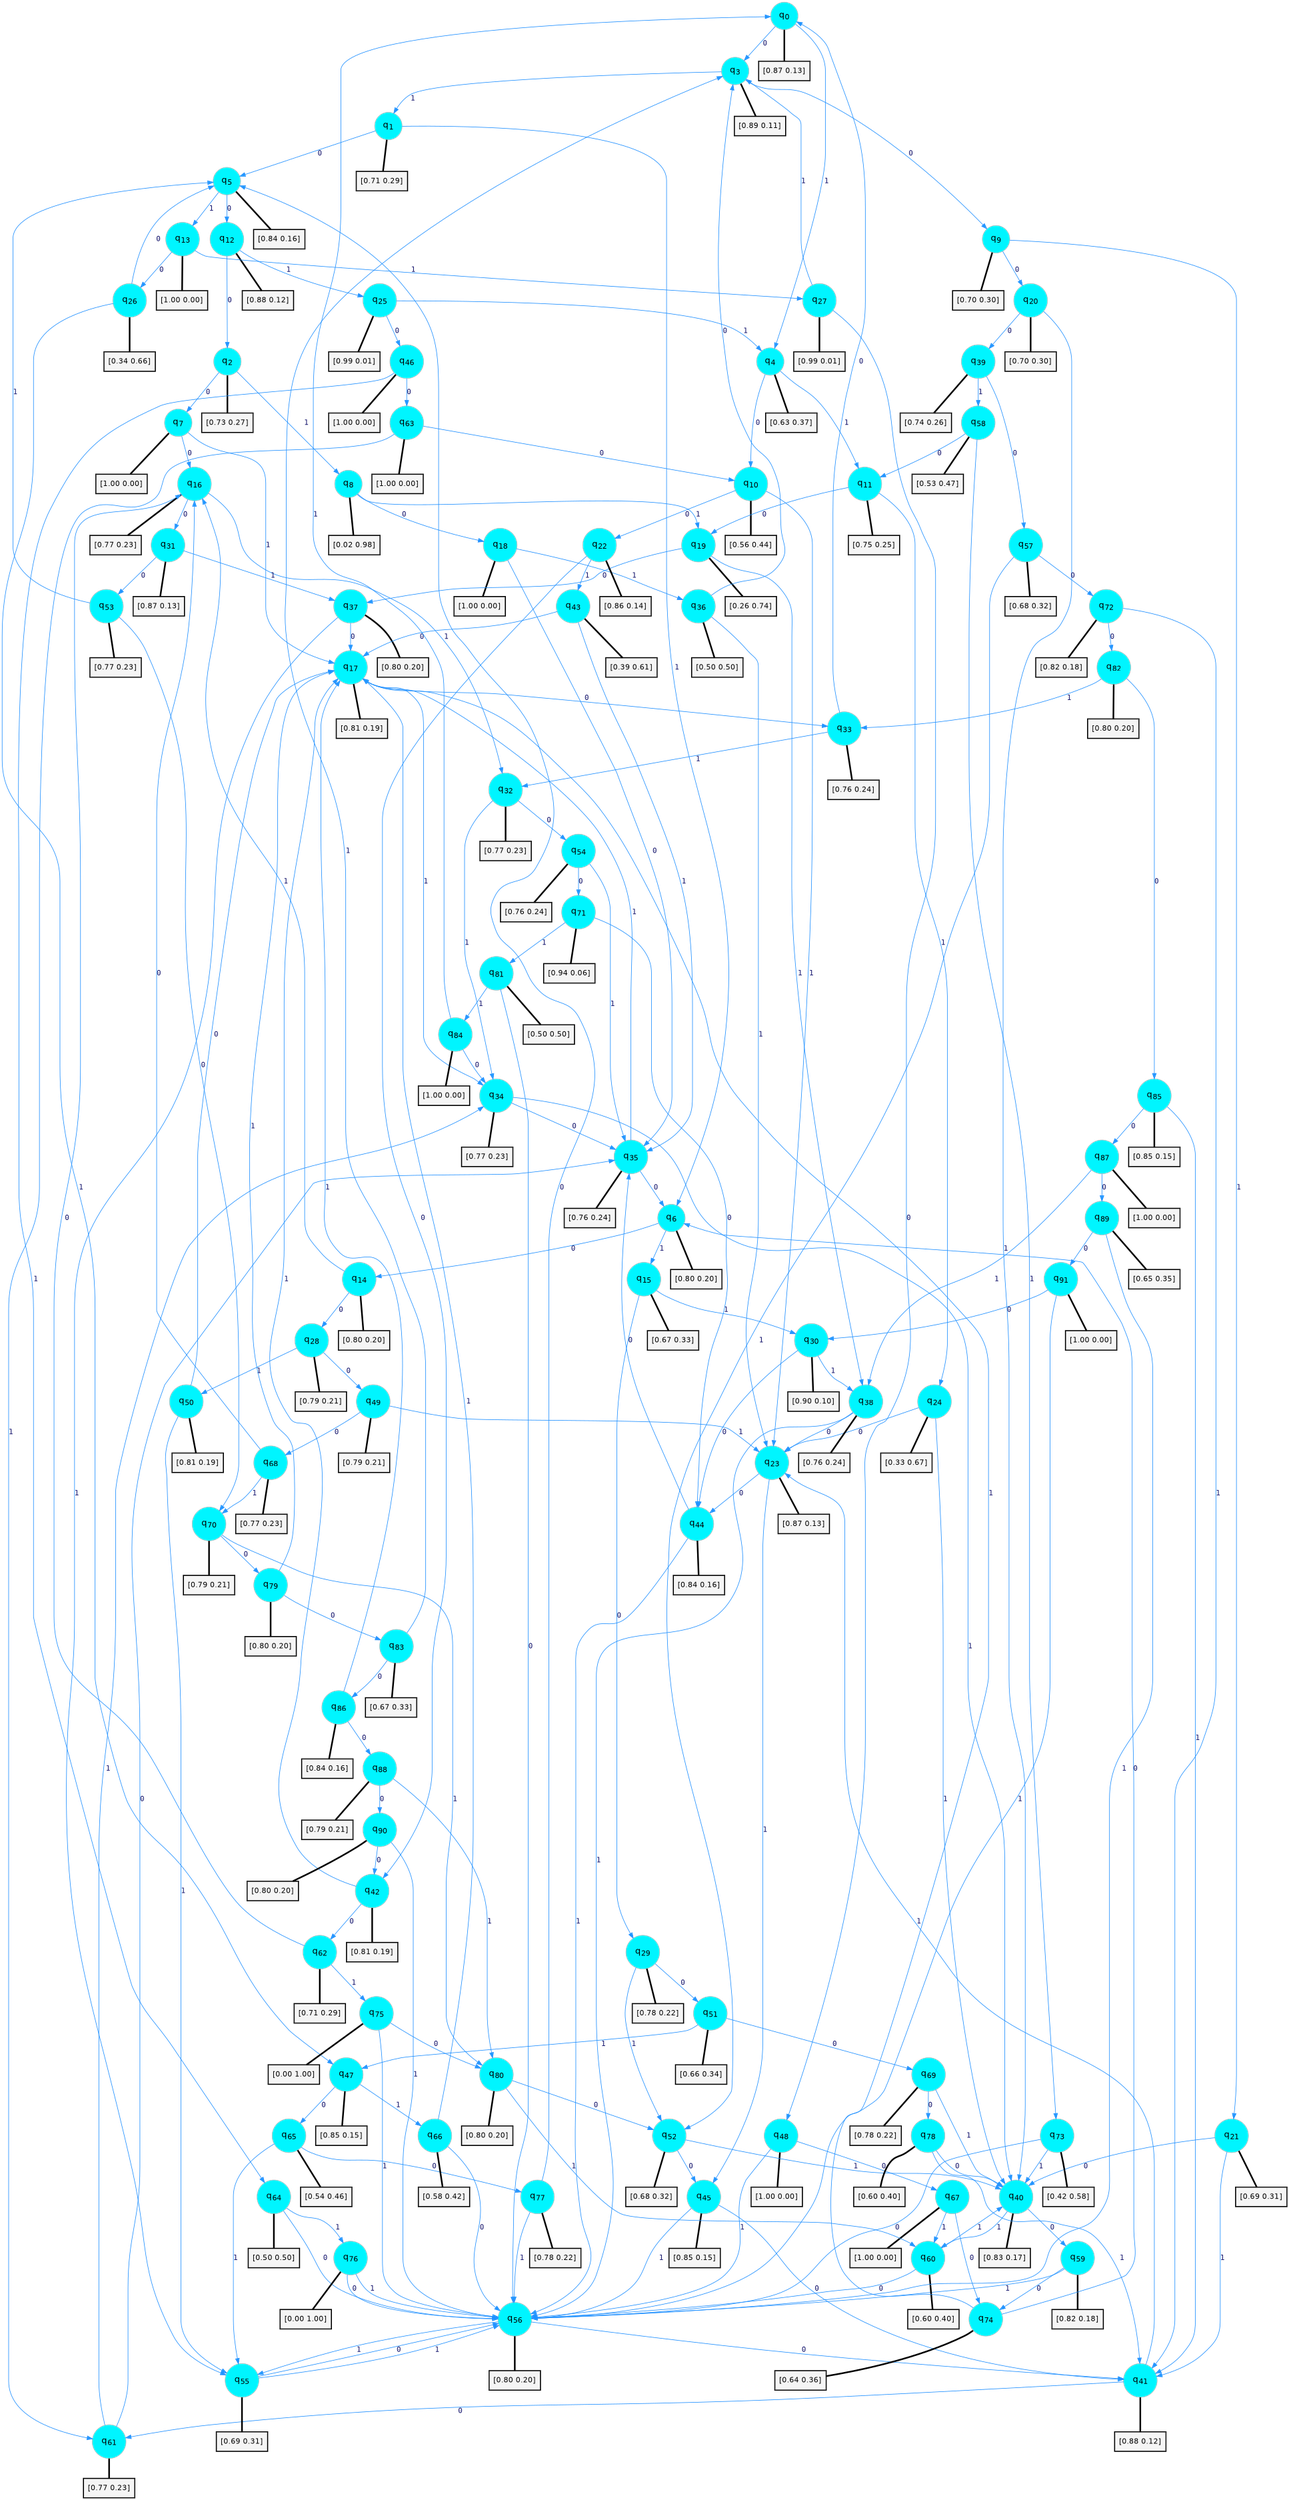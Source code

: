 digraph G {
graph [
bgcolor=transparent, dpi=300, rankdir=TD, size="40,25"];
node [
color=gray, fillcolor=turquoise1, fontcolor=black, fontname=Helvetica, fontsize=16, fontweight=bold, shape=circle, style=filled];
edge [
arrowsize=1, color=dodgerblue1, fontcolor=midnightblue, fontname=courier, fontweight=bold, penwidth=1, style=solid, weight=20];
0[label=<q<SUB>0</SUB>>];
1[label=<q<SUB>1</SUB>>];
2[label=<q<SUB>2</SUB>>];
3[label=<q<SUB>3</SUB>>];
4[label=<q<SUB>4</SUB>>];
5[label=<q<SUB>5</SUB>>];
6[label=<q<SUB>6</SUB>>];
7[label=<q<SUB>7</SUB>>];
8[label=<q<SUB>8</SUB>>];
9[label=<q<SUB>9</SUB>>];
10[label=<q<SUB>10</SUB>>];
11[label=<q<SUB>11</SUB>>];
12[label=<q<SUB>12</SUB>>];
13[label=<q<SUB>13</SUB>>];
14[label=<q<SUB>14</SUB>>];
15[label=<q<SUB>15</SUB>>];
16[label=<q<SUB>16</SUB>>];
17[label=<q<SUB>17</SUB>>];
18[label=<q<SUB>18</SUB>>];
19[label=<q<SUB>19</SUB>>];
20[label=<q<SUB>20</SUB>>];
21[label=<q<SUB>21</SUB>>];
22[label=<q<SUB>22</SUB>>];
23[label=<q<SUB>23</SUB>>];
24[label=<q<SUB>24</SUB>>];
25[label=<q<SUB>25</SUB>>];
26[label=<q<SUB>26</SUB>>];
27[label=<q<SUB>27</SUB>>];
28[label=<q<SUB>28</SUB>>];
29[label=<q<SUB>29</SUB>>];
30[label=<q<SUB>30</SUB>>];
31[label=<q<SUB>31</SUB>>];
32[label=<q<SUB>32</SUB>>];
33[label=<q<SUB>33</SUB>>];
34[label=<q<SUB>34</SUB>>];
35[label=<q<SUB>35</SUB>>];
36[label=<q<SUB>36</SUB>>];
37[label=<q<SUB>37</SUB>>];
38[label=<q<SUB>38</SUB>>];
39[label=<q<SUB>39</SUB>>];
40[label=<q<SUB>40</SUB>>];
41[label=<q<SUB>41</SUB>>];
42[label=<q<SUB>42</SUB>>];
43[label=<q<SUB>43</SUB>>];
44[label=<q<SUB>44</SUB>>];
45[label=<q<SUB>45</SUB>>];
46[label=<q<SUB>46</SUB>>];
47[label=<q<SUB>47</SUB>>];
48[label=<q<SUB>48</SUB>>];
49[label=<q<SUB>49</SUB>>];
50[label=<q<SUB>50</SUB>>];
51[label=<q<SUB>51</SUB>>];
52[label=<q<SUB>52</SUB>>];
53[label=<q<SUB>53</SUB>>];
54[label=<q<SUB>54</SUB>>];
55[label=<q<SUB>55</SUB>>];
56[label=<q<SUB>56</SUB>>];
57[label=<q<SUB>57</SUB>>];
58[label=<q<SUB>58</SUB>>];
59[label=<q<SUB>59</SUB>>];
60[label=<q<SUB>60</SUB>>];
61[label=<q<SUB>61</SUB>>];
62[label=<q<SUB>62</SUB>>];
63[label=<q<SUB>63</SUB>>];
64[label=<q<SUB>64</SUB>>];
65[label=<q<SUB>65</SUB>>];
66[label=<q<SUB>66</SUB>>];
67[label=<q<SUB>67</SUB>>];
68[label=<q<SUB>68</SUB>>];
69[label=<q<SUB>69</SUB>>];
70[label=<q<SUB>70</SUB>>];
71[label=<q<SUB>71</SUB>>];
72[label=<q<SUB>72</SUB>>];
73[label=<q<SUB>73</SUB>>];
74[label=<q<SUB>74</SUB>>];
75[label=<q<SUB>75</SUB>>];
76[label=<q<SUB>76</SUB>>];
77[label=<q<SUB>77</SUB>>];
78[label=<q<SUB>78</SUB>>];
79[label=<q<SUB>79</SUB>>];
80[label=<q<SUB>80</SUB>>];
81[label=<q<SUB>81</SUB>>];
82[label=<q<SUB>82</SUB>>];
83[label=<q<SUB>83</SUB>>];
84[label=<q<SUB>84</SUB>>];
85[label=<q<SUB>85</SUB>>];
86[label=<q<SUB>86</SUB>>];
87[label=<q<SUB>87</SUB>>];
88[label=<q<SUB>88</SUB>>];
89[label=<q<SUB>89</SUB>>];
90[label=<q<SUB>90</SUB>>];
91[label=<q<SUB>91</SUB>>];
92[label="[0.87 0.13]", shape=box,fontcolor=black, fontname=Helvetica, fontsize=14, penwidth=2, fillcolor=whitesmoke,color=black];
93[label="[0.71 0.29]", shape=box,fontcolor=black, fontname=Helvetica, fontsize=14, penwidth=2, fillcolor=whitesmoke,color=black];
94[label="[0.73 0.27]", shape=box,fontcolor=black, fontname=Helvetica, fontsize=14, penwidth=2, fillcolor=whitesmoke,color=black];
95[label="[0.89 0.11]", shape=box,fontcolor=black, fontname=Helvetica, fontsize=14, penwidth=2, fillcolor=whitesmoke,color=black];
96[label="[0.63 0.37]", shape=box,fontcolor=black, fontname=Helvetica, fontsize=14, penwidth=2, fillcolor=whitesmoke,color=black];
97[label="[0.84 0.16]", shape=box,fontcolor=black, fontname=Helvetica, fontsize=14, penwidth=2, fillcolor=whitesmoke,color=black];
98[label="[0.80 0.20]", shape=box,fontcolor=black, fontname=Helvetica, fontsize=14, penwidth=2, fillcolor=whitesmoke,color=black];
99[label="[1.00 0.00]", shape=box,fontcolor=black, fontname=Helvetica, fontsize=14, penwidth=2, fillcolor=whitesmoke,color=black];
100[label="[0.02 0.98]", shape=box,fontcolor=black, fontname=Helvetica, fontsize=14, penwidth=2, fillcolor=whitesmoke,color=black];
101[label="[0.70 0.30]", shape=box,fontcolor=black, fontname=Helvetica, fontsize=14, penwidth=2, fillcolor=whitesmoke,color=black];
102[label="[0.56 0.44]", shape=box,fontcolor=black, fontname=Helvetica, fontsize=14, penwidth=2, fillcolor=whitesmoke,color=black];
103[label="[0.75 0.25]", shape=box,fontcolor=black, fontname=Helvetica, fontsize=14, penwidth=2, fillcolor=whitesmoke,color=black];
104[label="[0.88 0.12]", shape=box,fontcolor=black, fontname=Helvetica, fontsize=14, penwidth=2, fillcolor=whitesmoke,color=black];
105[label="[1.00 0.00]", shape=box,fontcolor=black, fontname=Helvetica, fontsize=14, penwidth=2, fillcolor=whitesmoke,color=black];
106[label="[0.80 0.20]", shape=box,fontcolor=black, fontname=Helvetica, fontsize=14, penwidth=2, fillcolor=whitesmoke,color=black];
107[label="[0.67 0.33]", shape=box,fontcolor=black, fontname=Helvetica, fontsize=14, penwidth=2, fillcolor=whitesmoke,color=black];
108[label="[0.77 0.23]", shape=box,fontcolor=black, fontname=Helvetica, fontsize=14, penwidth=2, fillcolor=whitesmoke,color=black];
109[label="[0.81 0.19]", shape=box,fontcolor=black, fontname=Helvetica, fontsize=14, penwidth=2, fillcolor=whitesmoke,color=black];
110[label="[1.00 0.00]", shape=box,fontcolor=black, fontname=Helvetica, fontsize=14, penwidth=2, fillcolor=whitesmoke,color=black];
111[label="[0.26 0.74]", shape=box,fontcolor=black, fontname=Helvetica, fontsize=14, penwidth=2, fillcolor=whitesmoke,color=black];
112[label="[0.70 0.30]", shape=box,fontcolor=black, fontname=Helvetica, fontsize=14, penwidth=2, fillcolor=whitesmoke,color=black];
113[label="[0.69 0.31]", shape=box,fontcolor=black, fontname=Helvetica, fontsize=14, penwidth=2, fillcolor=whitesmoke,color=black];
114[label="[0.86 0.14]", shape=box,fontcolor=black, fontname=Helvetica, fontsize=14, penwidth=2, fillcolor=whitesmoke,color=black];
115[label="[0.87 0.13]", shape=box,fontcolor=black, fontname=Helvetica, fontsize=14, penwidth=2, fillcolor=whitesmoke,color=black];
116[label="[0.33 0.67]", shape=box,fontcolor=black, fontname=Helvetica, fontsize=14, penwidth=2, fillcolor=whitesmoke,color=black];
117[label="[0.99 0.01]", shape=box,fontcolor=black, fontname=Helvetica, fontsize=14, penwidth=2, fillcolor=whitesmoke,color=black];
118[label="[0.34 0.66]", shape=box,fontcolor=black, fontname=Helvetica, fontsize=14, penwidth=2, fillcolor=whitesmoke,color=black];
119[label="[0.99 0.01]", shape=box,fontcolor=black, fontname=Helvetica, fontsize=14, penwidth=2, fillcolor=whitesmoke,color=black];
120[label="[0.79 0.21]", shape=box,fontcolor=black, fontname=Helvetica, fontsize=14, penwidth=2, fillcolor=whitesmoke,color=black];
121[label="[0.78 0.22]", shape=box,fontcolor=black, fontname=Helvetica, fontsize=14, penwidth=2, fillcolor=whitesmoke,color=black];
122[label="[0.90 0.10]", shape=box,fontcolor=black, fontname=Helvetica, fontsize=14, penwidth=2, fillcolor=whitesmoke,color=black];
123[label="[0.87 0.13]", shape=box,fontcolor=black, fontname=Helvetica, fontsize=14, penwidth=2, fillcolor=whitesmoke,color=black];
124[label="[0.77 0.23]", shape=box,fontcolor=black, fontname=Helvetica, fontsize=14, penwidth=2, fillcolor=whitesmoke,color=black];
125[label="[0.76 0.24]", shape=box,fontcolor=black, fontname=Helvetica, fontsize=14, penwidth=2, fillcolor=whitesmoke,color=black];
126[label="[0.77 0.23]", shape=box,fontcolor=black, fontname=Helvetica, fontsize=14, penwidth=2, fillcolor=whitesmoke,color=black];
127[label="[0.76 0.24]", shape=box,fontcolor=black, fontname=Helvetica, fontsize=14, penwidth=2, fillcolor=whitesmoke,color=black];
128[label="[0.50 0.50]", shape=box,fontcolor=black, fontname=Helvetica, fontsize=14, penwidth=2, fillcolor=whitesmoke,color=black];
129[label="[0.80 0.20]", shape=box,fontcolor=black, fontname=Helvetica, fontsize=14, penwidth=2, fillcolor=whitesmoke,color=black];
130[label="[0.76 0.24]", shape=box,fontcolor=black, fontname=Helvetica, fontsize=14, penwidth=2, fillcolor=whitesmoke,color=black];
131[label="[0.74 0.26]", shape=box,fontcolor=black, fontname=Helvetica, fontsize=14, penwidth=2, fillcolor=whitesmoke,color=black];
132[label="[0.83 0.17]", shape=box,fontcolor=black, fontname=Helvetica, fontsize=14, penwidth=2, fillcolor=whitesmoke,color=black];
133[label="[0.88 0.12]", shape=box,fontcolor=black, fontname=Helvetica, fontsize=14, penwidth=2, fillcolor=whitesmoke,color=black];
134[label="[0.81 0.19]", shape=box,fontcolor=black, fontname=Helvetica, fontsize=14, penwidth=2, fillcolor=whitesmoke,color=black];
135[label="[0.39 0.61]", shape=box,fontcolor=black, fontname=Helvetica, fontsize=14, penwidth=2, fillcolor=whitesmoke,color=black];
136[label="[0.84 0.16]", shape=box,fontcolor=black, fontname=Helvetica, fontsize=14, penwidth=2, fillcolor=whitesmoke,color=black];
137[label="[0.85 0.15]", shape=box,fontcolor=black, fontname=Helvetica, fontsize=14, penwidth=2, fillcolor=whitesmoke,color=black];
138[label="[1.00 0.00]", shape=box,fontcolor=black, fontname=Helvetica, fontsize=14, penwidth=2, fillcolor=whitesmoke,color=black];
139[label="[0.85 0.15]", shape=box,fontcolor=black, fontname=Helvetica, fontsize=14, penwidth=2, fillcolor=whitesmoke,color=black];
140[label="[1.00 0.00]", shape=box,fontcolor=black, fontname=Helvetica, fontsize=14, penwidth=2, fillcolor=whitesmoke,color=black];
141[label="[0.79 0.21]", shape=box,fontcolor=black, fontname=Helvetica, fontsize=14, penwidth=2, fillcolor=whitesmoke,color=black];
142[label="[0.81 0.19]", shape=box,fontcolor=black, fontname=Helvetica, fontsize=14, penwidth=2, fillcolor=whitesmoke,color=black];
143[label="[0.66 0.34]", shape=box,fontcolor=black, fontname=Helvetica, fontsize=14, penwidth=2, fillcolor=whitesmoke,color=black];
144[label="[0.68 0.32]", shape=box,fontcolor=black, fontname=Helvetica, fontsize=14, penwidth=2, fillcolor=whitesmoke,color=black];
145[label="[0.77 0.23]", shape=box,fontcolor=black, fontname=Helvetica, fontsize=14, penwidth=2, fillcolor=whitesmoke,color=black];
146[label="[0.76 0.24]", shape=box,fontcolor=black, fontname=Helvetica, fontsize=14, penwidth=2, fillcolor=whitesmoke,color=black];
147[label="[0.69 0.31]", shape=box,fontcolor=black, fontname=Helvetica, fontsize=14, penwidth=2, fillcolor=whitesmoke,color=black];
148[label="[0.80 0.20]", shape=box,fontcolor=black, fontname=Helvetica, fontsize=14, penwidth=2, fillcolor=whitesmoke,color=black];
149[label="[0.68 0.32]", shape=box,fontcolor=black, fontname=Helvetica, fontsize=14, penwidth=2, fillcolor=whitesmoke,color=black];
150[label="[0.53 0.47]", shape=box,fontcolor=black, fontname=Helvetica, fontsize=14, penwidth=2, fillcolor=whitesmoke,color=black];
151[label="[0.82 0.18]", shape=box,fontcolor=black, fontname=Helvetica, fontsize=14, penwidth=2, fillcolor=whitesmoke,color=black];
152[label="[0.60 0.40]", shape=box,fontcolor=black, fontname=Helvetica, fontsize=14, penwidth=2, fillcolor=whitesmoke,color=black];
153[label="[0.77 0.23]", shape=box,fontcolor=black, fontname=Helvetica, fontsize=14, penwidth=2, fillcolor=whitesmoke,color=black];
154[label="[0.71 0.29]", shape=box,fontcolor=black, fontname=Helvetica, fontsize=14, penwidth=2, fillcolor=whitesmoke,color=black];
155[label="[1.00 0.00]", shape=box,fontcolor=black, fontname=Helvetica, fontsize=14, penwidth=2, fillcolor=whitesmoke,color=black];
156[label="[0.50 0.50]", shape=box,fontcolor=black, fontname=Helvetica, fontsize=14, penwidth=2, fillcolor=whitesmoke,color=black];
157[label="[0.54 0.46]", shape=box,fontcolor=black, fontname=Helvetica, fontsize=14, penwidth=2, fillcolor=whitesmoke,color=black];
158[label="[0.58 0.42]", shape=box,fontcolor=black, fontname=Helvetica, fontsize=14, penwidth=2, fillcolor=whitesmoke,color=black];
159[label="[1.00 0.00]", shape=box,fontcolor=black, fontname=Helvetica, fontsize=14, penwidth=2, fillcolor=whitesmoke,color=black];
160[label="[0.77 0.23]", shape=box,fontcolor=black, fontname=Helvetica, fontsize=14, penwidth=2, fillcolor=whitesmoke,color=black];
161[label="[0.78 0.22]", shape=box,fontcolor=black, fontname=Helvetica, fontsize=14, penwidth=2, fillcolor=whitesmoke,color=black];
162[label="[0.79 0.21]", shape=box,fontcolor=black, fontname=Helvetica, fontsize=14, penwidth=2, fillcolor=whitesmoke,color=black];
163[label="[0.94 0.06]", shape=box,fontcolor=black, fontname=Helvetica, fontsize=14, penwidth=2, fillcolor=whitesmoke,color=black];
164[label="[0.82 0.18]", shape=box,fontcolor=black, fontname=Helvetica, fontsize=14, penwidth=2, fillcolor=whitesmoke,color=black];
165[label="[0.42 0.58]", shape=box,fontcolor=black, fontname=Helvetica, fontsize=14, penwidth=2, fillcolor=whitesmoke,color=black];
166[label="[0.64 0.36]", shape=box,fontcolor=black, fontname=Helvetica, fontsize=14, penwidth=2, fillcolor=whitesmoke,color=black];
167[label="[0.00 1.00]", shape=box,fontcolor=black, fontname=Helvetica, fontsize=14, penwidth=2, fillcolor=whitesmoke,color=black];
168[label="[0.00 1.00]", shape=box,fontcolor=black, fontname=Helvetica, fontsize=14, penwidth=2, fillcolor=whitesmoke,color=black];
169[label="[0.78 0.22]", shape=box,fontcolor=black, fontname=Helvetica, fontsize=14, penwidth=2, fillcolor=whitesmoke,color=black];
170[label="[0.60 0.40]", shape=box,fontcolor=black, fontname=Helvetica, fontsize=14, penwidth=2, fillcolor=whitesmoke,color=black];
171[label="[0.80 0.20]", shape=box,fontcolor=black, fontname=Helvetica, fontsize=14, penwidth=2, fillcolor=whitesmoke,color=black];
172[label="[0.80 0.20]", shape=box,fontcolor=black, fontname=Helvetica, fontsize=14, penwidth=2, fillcolor=whitesmoke,color=black];
173[label="[0.50 0.50]", shape=box,fontcolor=black, fontname=Helvetica, fontsize=14, penwidth=2, fillcolor=whitesmoke,color=black];
174[label="[0.80 0.20]", shape=box,fontcolor=black, fontname=Helvetica, fontsize=14, penwidth=2, fillcolor=whitesmoke,color=black];
175[label="[0.67 0.33]", shape=box,fontcolor=black, fontname=Helvetica, fontsize=14, penwidth=2, fillcolor=whitesmoke,color=black];
176[label="[1.00 0.00]", shape=box,fontcolor=black, fontname=Helvetica, fontsize=14, penwidth=2, fillcolor=whitesmoke,color=black];
177[label="[0.85 0.15]", shape=box,fontcolor=black, fontname=Helvetica, fontsize=14, penwidth=2, fillcolor=whitesmoke,color=black];
178[label="[0.84 0.16]", shape=box,fontcolor=black, fontname=Helvetica, fontsize=14, penwidth=2, fillcolor=whitesmoke,color=black];
179[label="[1.00 0.00]", shape=box,fontcolor=black, fontname=Helvetica, fontsize=14, penwidth=2, fillcolor=whitesmoke,color=black];
180[label="[0.79 0.21]", shape=box,fontcolor=black, fontname=Helvetica, fontsize=14, penwidth=2, fillcolor=whitesmoke,color=black];
181[label="[0.65 0.35]", shape=box,fontcolor=black, fontname=Helvetica, fontsize=14, penwidth=2, fillcolor=whitesmoke,color=black];
182[label="[0.80 0.20]", shape=box,fontcolor=black, fontname=Helvetica, fontsize=14, penwidth=2, fillcolor=whitesmoke,color=black];
183[label="[1.00 0.00]", shape=box,fontcolor=black, fontname=Helvetica, fontsize=14, penwidth=2, fillcolor=whitesmoke,color=black];
0->3 [label=0];
0->4 [label=1];
0->92 [arrowhead=none, penwidth=3,color=black];
1->5 [label=0];
1->6 [label=1];
1->93 [arrowhead=none, penwidth=3,color=black];
2->7 [label=0];
2->8 [label=1];
2->94 [arrowhead=none, penwidth=3,color=black];
3->9 [label=0];
3->1 [label=1];
3->95 [arrowhead=none, penwidth=3,color=black];
4->10 [label=0];
4->11 [label=1];
4->96 [arrowhead=none, penwidth=3,color=black];
5->12 [label=0];
5->13 [label=1];
5->97 [arrowhead=none, penwidth=3,color=black];
6->14 [label=0];
6->15 [label=1];
6->98 [arrowhead=none, penwidth=3,color=black];
7->16 [label=0];
7->17 [label=1];
7->99 [arrowhead=none, penwidth=3,color=black];
8->18 [label=0];
8->19 [label=1];
8->100 [arrowhead=none, penwidth=3,color=black];
9->20 [label=0];
9->21 [label=1];
9->101 [arrowhead=none, penwidth=3,color=black];
10->22 [label=0];
10->23 [label=1];
10->102 [arrowhead=none, penwidth=3,color=black];
11->19 [label=0];
11->24 [label=1];
11->103 [arrowhead=none, penwidth=3,color=black];
12->2 [label=0];
12->25 [label=1];
12->104 [arrowhead=none, penwidth=3,color=black];
13->26 [label=0];
13->27 [label=1];
13->105 [arrowhead=none, penwidth=3,color=black];
14->28 [label=0];
14->16 [label=1];
14->106 [arrowhead=none, penwidth=3,color=black];
15->29 [label=0];
15->30 [label=1];
15->107 [arrowhead=none, penwidth=3,color=black];
16->31 [label=0];
16->32 [label=1];
16->108 [arrowhead=none, penwidth=3,color=black];
17->33 [label=0];
17->34 [label=1];
17->109 [arrowhead=none, penwidth=3,color=black];
18->35 [label=0];
18->36 [label=1];
18->110 [arrowhead=none, penwidth=3,color=black];
19->37 [label=0];
19->38 [label=1];
19->111 [arrowhead=none, penwidth=3,color=black];
20->39 [label=0];
20->40 [label=1];
20->112 [arrowhead=none, penwidth=3,color=black];
21->40 [label=0];
21->41 [label=1];
21->113 [arrowhead=none, penwidth=3,color=black];
22->42 [label=0];
22->43 [label=1];
22->114 [arrowhead=none, penwidth=3,color=black];
23->44 [label=0];
23->45 [label=1];
23->115 [arrowhead=none, penwidth=3,color=black];
24->23 [label=0];
24->40 [label=1];
24->116 [arrowhead=none, penwidth=3,color=black];
25->46 [label=0];
25->4 [label=1];
25->117 [arrowhead=none, penwidth=3,color=black];
26->5 [label=0];
26->47 [label=1];
26->118 [arrowhead=none, penwidth=3,color=black];
27->48 [label=0];
27->3 [label=1];
27->119 [arrowhead=none, penwidth=3,color=black];
28->49 [label=0];
28->50 [label=1];
28->120 [arrowhead=none, penwidth=3,color=black];
29->51 [label=0];
29->52 [label=1];
29->121 [arrowhead=none, penwidth=3,color=black];
30->44 [label=0];
30->38 [label=1];
30->122 [arrowhead=none, penwidth=3,color=black];
31->53 [label=0];
31->37 [label=1];
31->123 [arrowhead=none, penwidth=3,color=black];
32->54 [label=0];
32->34 [label=1];
32->124 [arrowhead=none, penwidth=3,color=black];
33->0 [label=0];
33->32 [label=1];
33->125 [arrowhead=none, penwidth=3,color=black];
34->35 [label=0];
34->40 [label=1];
34->126 [arrowhead=none, penwidth=3,color=black];
35->6 [label=0];
35->17 [label=1];
35->127 [arrowhead=none, penwidth=3,color=black];
36->3 [label=0];
36->23 [label=1];
36->128 [arrowhead=none, penwidth=3,color=black];
37->17 [label=0];
37->55 [label=1];
37->129 [arrowhead=none, penwidth=3,color=black];
38->23 [label=0];
38->56 [label=1];
38->130 [arrowhead=none, penwidth=3,color=black];
39->57 [label=0];
39->58 [label=1];
39->131 [arrowhead=none, penwidth=3,color=black];
40->59 [label=0];
40->60 [label=1];
40->132 [arrowhead=none, penwidth=3,color=black];
41->61 [label=0];
41->23 [label=1];
41->133 [arrowhead=none, penwidth=3,color=black];
42->62 [label=0];
42->17 [label=1];
42->134 [arrowhead=none, penwidth=3,color=black];
43->17 [label=0];
43->35 [label=1];
43->135 [arrowhead=none, penwidth=3,color=black];
44->35 [label=0];
44->56 [label=1];
44->136 [arrowhead=none, penwidth=3,color=black];
45->41 [label=0];
45->56 [label=1];
45->137 [arrowhead=none, penwidth=3,color=black];
46->63 [label=0];
46->64 [label=1];
46->138 [arrowhead=none, penwidth=3,color=black];
47->65 [label=0];
47->66 [label=1];
47->139 [arrowhead=none, penwidth=3,color=black];
48->67 [label=0];
48->56 [label=1];
48->140 [arrowhead=none, penwidth=3,color=black];
49->68 [label=0];
49->23 [label=1];
49->141 [arrowhead=none, penwidth=3,color=black];
50->17 [label=0];
50->55 [label=1];
50->142 [arrowhead=none, penwidth=3,color=black];
51->69 [label=0];
51->47 [label=1];
51->143 [arrowhead=none, penwidth=3,color=black];
52->45 [label=0];
52->40 [label=1];
52->144 [arrowhead=none, penwidth=3,color=black];
53->70 [label=0];
53->5 [label=1];
53->145 [arrowhead=none, penwidth=3,color=black];
54->71 [label=0];
54->35 [label=1];
54->146 [arrowhead=none, penwidth=3,color=black];
55->56 [label=0];
55->56 [label=1];
55->147 [arrowhead=none, penwidth=3,color=black];
56->41 [label=0];
56->55 [label=1];
56->148 [arrowhead=none, penwidth=3,color=black];
57->72 [label=0];
57->52 [label=1];
57->149 [arrowhead=none, penwidth=3,color=black];
58->11 [label=0];
58->73 [label=1];
58->150 [arrowhead=none, penwidth=3,color=black];
59->74 [label=0];
59->56 [label=1];
59->151 [arrowhead=none, penwidth=3,color=black];
60->56 [label=0];
60->40 [label=1];
60->152 [arrowhead=none, penwidth=3,color=black];
61->35 [label=0];
61->34 [label=1];
61->153 [arrowhead=none, penwidth=3,color=black];
62->16 [label=0];
62->75 [label=1];
62->154 [arrowhead=none, penwidth=3,color=black];
63->10 [label=0];
63->61 [label=1];
63->155 [arrowhead=none, penwidth=3,color=black];
64->56 [label=0];
64->76 [label=1];
64->156 [arrowhead=none, penwidth=3,color=black];
65->77 [label=0];
65->55 [label=1];
65->157 [arrowhead=none, penwidth=3,color=black];
66->56 [label=0];
66->17 [label=1];
66->158 [arrowhead=none, penwidth=3,color=black];
67->74 [label=0];
67->60 [label=1];
67->159 [arrowhead=none, penwidth=3,color=black];
68->16 [label=0];
68->70 [label=1];
68->160 [arrowhead=none, penwidth=3,color=black];
69->78 [label=0];
69->40 [label=1];
69->161 [arrowhead=none, penwidth=3,color=black];
70->79 [label=0];
70->80 [label=1];
70->162 [arrowhead=none, penwidth=3,color=black];
71->44 [label=0];
71->81 [label=1];
71->163 [arrowhead=none, penwidth=3,color=black];
72->82 [label=0];
72->41 [label=1];
72->164 [arrowhead=none, penwidth=3,color=black];
73->56 [label=0];
73->40 [label=1];
73->165 [arrowhead=none, penwidth=3,color=black];
74->6 [label=0];
74->17 [label=1];
74->166 [arrowhead=none, penwidth=3,color=black];
75->80 [label=0];
75->56 [label=1];
75->167 [arrowhead=none, penwidth=3,color=black];
76->56 [label=0];
76->56 [label=1];
76->168 [arrowhead=none, penwidth=3,color=black];
77->5 [label=0];
77->56 [label=1];
77->169 [arrowhead=none, penwidth=3,color=black];
78->40 [label=0];
78->41 [label=1];
78->170 [arrowhead=none, penwidth=3,color=black];
79->83 [label=0];
79->17 [label=1];
79->171 [arrowhead=none, penwidth=3,color=black];
80->52 [label=0];
80->60 [label=1];
80->172 [arrowhead=none, penwidth=3,color=black];
81->56 [label=0];
81->84 [label=1];
81->173 [arrowhead=none, penwidth=3,color=black];
82->85 [label=0];
82->33 [label=1];
82->174 [arrowhead=none, penwidth=3,color=black];
83->86 [label=0];
83->3 [label=1];
83->175 [arrowhead=none, penwidth=3,color=black];
84->34 [label=0];
84->0 [label=1];
84->176 [arrowhead=none, penwidth=3,color=black];
85->87 [label=0];
85->41 [label=1];
85->177 [arrowhead=none, penwidth=3,color=black];
86->88 [label=0];
86->17 [label=1];
86->178 [arrowhead=none, penwidth=3,color=black];
87->89 [label=0];
87->38 [label=1];
87->179 [arrowhead=none, penwidth=3,color=black];
88->90 [label=0];
88->80 [label=1];
88->180 [arrowhead=none, penwidth=3,color=black];
89->91 [label=0];
89->56 [label=1];
89->181 [arrowhead=none, penwidth=3,color=black];
90->42 [label=0];
90->56 [label=1];
90->182 [arrowhead=none, penwidth=3,color=black];
91->30 [label=0];
91->56 [label=1];
91->183 [arrowhead=none, penwidth=3,color=black];
}
